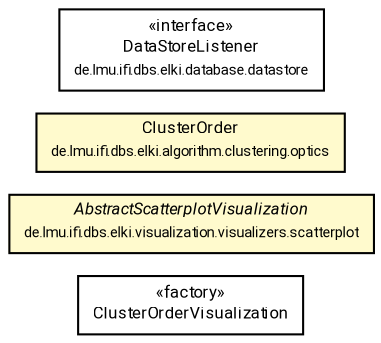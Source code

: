 #!/usr/local/bin/dot
#
# Class diagram 
# Generated by UMLGraph version R5_7_2-60-g0e99a6 (http://www.spinellis.gr/umlgraph/)
#

digraph G {
	graph [fontnames="svg"]
	edge [fontname="Roboto",fontsize=7,labelfontname="Roboto",labelfontsize=7,color="black"];
	node [fontname="Roboto",fontcolor="black",fontsize=8,shape=plaintext,margin=0,width=0,height=0];
	nodesep=0.15;
	ranksep=0.25;
	rankdir=LR;
	// de.lmu.ifi.dbs.elki.visualization.visualizers.scatterplot.cluster.ClusterOrderVisualization
	c2608704 [label=<<table title="de.lmu.ifi.dbs.elki.visualization.visualizers.scatterplot.cluster.ClusterOrderVisualization" border="0" cellborder="1" cellspacing="0" cellpadding="2" href="ClusterOrderVisualization.html" target="_parent">
		<tr><td><table border="0" cellspacing="0" cellpadding="1">
		<tr><td align="center" balign="center"> &#171;factory&#187; </td></tr>
		<tr><td align="center" balign="center"> <font face="Roboto">ClusterOrderVisualization</font> </td></tr>
		</table></td></tr>
		</table>>, URL="ClusterOrderVisualization.html"];
	// de.lmu.ifi.dbs.elki.visualization.visualizers.scatterplot.AbstractScatterplotVisualization
	c2608722 [label=<<table title="de.lmu.ifi.dbs.elki.visualization.visualizers.scatterplot.AbstractScatterplotVisualization" border="0" cellborder="1" cellspacing="0" cellpadding="2" bgcolor="LemonChiffon" href="../AbstractScatterplotVisualization.html" target="_parent">
		<tr><td><table border="0" cellspacing="0" cellpadding="1">
		<tr><td align="center" balign="center"> <font face="Roboto"><i>AbstractScatterplotVisualization</i></font> </td></tr>
		<tr><td align="center" balign="center"> <font face="Roboto" point-size="7.0">de.lmu.ifi.dbs.elki.visualization.visualizers.scatterplot</font> </td></tr>
		</table></td></tr>
		</table>>, URL="../AbstractScatterplotVisualization.html"];
	// de.lmu.ifi.dbs.elki.algorithm.clustering.optics.ClusterOrder
	c2609068 [label=<<table title="de.lmu.ifi.dbs.elki.algorithm.clustering.optics.ClusterOrder" border="0" cellborder="1" cellspacing="0" cellpadding="2" bgcolor="LemonChiffon" href="../../../../algorithm/clustering/optics/ClusterOrder.html" target="_parent">
		<tr><td><table border="0" cellspacing="0" cellpadding="1">
		<tr><td align="center" balign="center"> <font face="Roboto">ClusterOrder</font> </td></tr>
		<tr><td align="center" balign="center"> <font face="Roboto" point-size="7.0">de.lmu.ifi.dbs.elki.algorithm.clustering.optics</font> </td></tr>
		</table></td></tr>
		</table>>, URL="../../../../algorithm/clustering/optics/ClusterOrder.html"];
	// de.lmu.ifi.dbs.elki.database.datastore.DataStoreListener
	c2609635 [label=<<table title="de.lmu.ifi.dbs.elki.database.datastore.DataStoreListener" border="0" cellborder="1" cellspacing="0" cellpadding="2" href="../../../../database/datastore/DataStoreListener.html" target="_parent">
		<tr><td><table border="0" cellspacing="0" cellpadding="1">
		<tr><td align="center" balign="center"> &#171;interface&#187; </td></tr>
		<tr><td align="center" balign="center"> <font face="Roboto">DataStoreListener</font> </td></tr>
		<tr><td align="center" balign="center"> <font face="Roboto" point-size="7.0">de.lmu.ifi.dbs.elki.database.datastore</font> </td></tr>
		</table></td></tr>
		</table>>, URL="../../../../database/datastore/DataStoreListener.html"];
}

